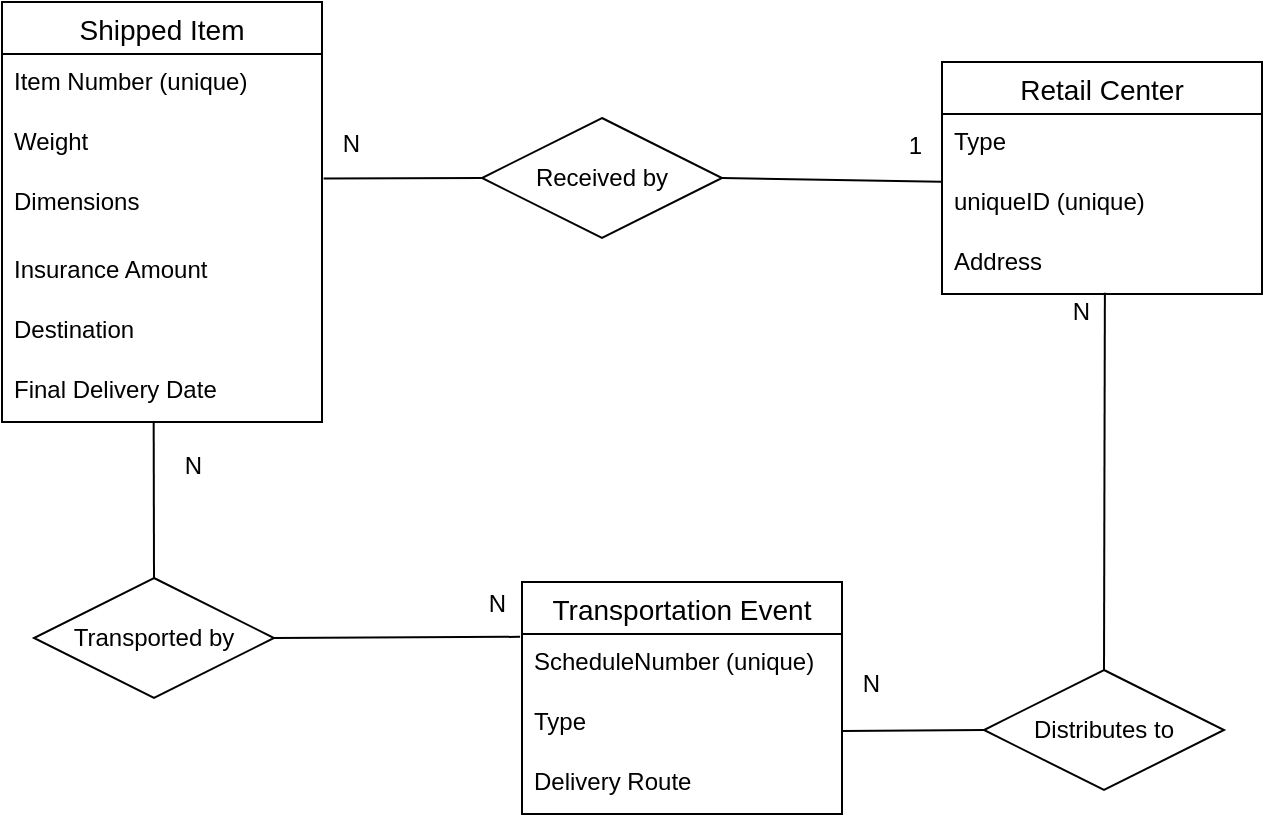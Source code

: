 <mxfile version="13.8.1" type="github">
  <diagram id="R2lEEEUBdFMjLlhIrx00" name="Page-1">
    <mxGraphModel dx="1790" dy="876" grid="1" gridSize="10" guides="1" tooltips="1" connect="1" arrows="1" fold="1" page="1" pageScale="1" pageWidth="850" pageHeight="1100" math="0" shadow="0" extFonts="Permanent Marker^https://fonts.googleapis.com/css?family=Permanent+Marker">
      <root>
        <mxCell id="0" />
        <mxCell id="1" parent="0" />
        <mxCell id="7b9-g8wfYxbVWfNFS92Q-1" value="Shipped Item" style="swimlane;fontStyle=0;childLayout=stackLayout;horizontal=1;startSize=26;horizontalStack=0;resizeParent=1;resizeParentMax=0;resizeLast=0;collapsible=1;marginBottom=0;align=center;fontSize=14;" parent="1" vertex="1">
          <mxGeometry x="160" y="110" width="160" height="210" as="geometry">
            <mxRectangle x="160" y="110" width="110" height="26" as="alternateBounds" />
          </mxGeometry>
        </mxCell>
        <mxCell id="7b9-g8wfYxbVWfNFS92Q-2" value="Item Number (unique)" style="text;strokeColor=none;fillColor=none;spacingLeft=4;spacingRight=4;overflow=hidden;rotatable=0;points=[[0,0.5],[1,0.5]];portConstraint=eastwest;fontSize=12;" parent="7b9-g8wfYxbVWfNFS92Q-1" vertex="1">
          <mxGeometry y="26" width="160" height="30" as="geometry" />
        </mxCell>
        <mxCell id="7b9-g8wfYxbVWfNFS92Q-3" value="Weight" style="text;strokeColor=none;fillColor=none;spacingLeft=4;spacingRight=4;overflow=hidden;rotatable=0;points=[[0,0.5],[1,0.5]];portConstraint=eastwest;fontSize=12;" parent="7b9-g8wfYxbVWfNFS92Q-1" vertex="1">
          <mxGeometry y="56" width="160" height="30" as="geometry" />
        </mxCell>
        <mxCell id="7b9-g8wfYxbVWfNFS92Q-13" value="Dimensions" style="text;strokeColor=none;fillColor=none;spacingLeft=4;spacingRight=4;overflow=hidden;rotatable=0;points=[[0,0.5],[1,0.5]];portConstraint=eastwest;fontSize=12;" parent="7b9-g8wfYxbVWfNFS92Q-1" vertex="1">
          <mxGeometry y="86" width="160" height="34" as="geometry" />
        </mxCell>
        <mxCell id="7b9-g8wfYxbVWfNFS92Q-4" value="Insurance Amount" style="text;strokeColor=none;fillColor=none;spacingLeft=4;spacingRight=4;overflow=hidden;rotatable=0;points=[[0,0.5],[1,0.5]];portConstraint=eastwest;fontSize=12;" parent="7b9-g8wfYxbVWfNFS92Q-1" vertex="1">
          <mxGeometry y="120" width="160" height="30" as="geometry" />
        </mxCell>
        <mxCell id="7b9-g8wfYxbVWfNFS92Q-15" value="Destination" style="text;strokeColor=none;fillColor=none;spacingLeft=4;spacingRight=4;overflow=hidden;rotatable=0;points=[[0,0.5],[1,0.5]];portConstraint=eastwest;fontSize=12;" parent="7b9-g8wfYxbVWfNFS92Q-1" vertex="1">
          <mxGeometry y="150" width="160" height="30" as="geometry" />
        </mxCell>
        <mxCell id="7b9-g8wfYxbVWfNFS92Q-16" value="Final Delivery Date" style="text;strokeColor=none;fillColor=none;spacingLeft=4;spacingRight=4;overflow=hidden;rotatable=0;points=[[0,0.5],[1,0.5]];portConstraint=eastwest;fontSize=12;" parent="7b9-g8wfYxbVWfNFS92Q-1" vertex="1">
          <mxGeometry y="180" width="160" height="30" as="geometry" />
        </mxCell>
        <mxCell id="7b9-g8wfYxbVWfNFS92Q-5" value="Retail Center" style="swimlane;fontStyle=0;childLayout=stackLayout;horizontal=1;startSize=26;horizontalStack=0;resizeParent=1;resizeParentMax=0;resizeLast=0;collapsible=1;marginBottom=0;align=center;fontSize=14;" parent="1" vertex="1">
          <mxGeometry x="630" y="140" width="160" height="116" as="geometry" />
        </mxCell>
        <mxCell id="7b9-g8wfYxbVWfNFS92Q-6" value="Type" style="text;strokeColor=none;fillColor=none;spacingLeft=4;spacingRight=4;overflow=hidden;rotatable=0;points=[[0,0.5],[1,0.5]];portConstraint=eastwest;fontSize=12;" parent="7b9-g8wfYxbVWfNFS92Q-5" vertex="1">
          <mxGeometry y="26" width="160" height="30" as="geometry" />
        </mxCell>
        <mxCell id="7b9-g8wfYxbVWfNFS92Q-7" value="uniqueID (unique)" style="text;strokeColor=none;fillColor=none;spacingLeft=4;spacingRight=4;overflow=hidden;rotatable=0;points=[[0,0.5],[1,0.5]];portConstraint=eastwest;fontSize=12;" parent="7b9-g8wfYxbVWfNFS92Q-5" vertex="1">
          <mxGeometry y="56" width="160" height="30" as="geometry" />
        </mxCell>
        <mxCell id="7b9-g8wfYxbVWfNFS92Q-8" value="Address" style="text;strokeColor=none;fillColor=none;spacingLeft=4;spacingRight=4;overflow=hidden;rotatable=0;points=[[0,0.5],[1,0.5]];portConstraint=eastwest;fontSize=12;" parent="7b9-g8wfYxbVWfNFS92Q-5" vertex="1">
          <mxGeometry y="86" width="160" height="30" as="geometry" />
        </mxCell>
        <mxCell id="7b9-g8wfYxbVWfNFS92Q-17" value="Received by" style="shape=rhombus;perimeter=rhombusPerimeter;whiteSpace=wrap;html=1;align=center;" parent="1" vertex="1">
          <mxGeometry x="400" y="168" width="120" height="60" as="geometry" />
        </mxCell>
        <mxCell id="7b9-g8wfYxbVWfNFS92Q-18" value="" style="endArrow=none;html=1;rounded=0;exitX=0;exitY=0.5;exitDx=0;exitDy=0;entryX=1.005;entryY=0.068;entryDx=0;entryDy=0;entryPerimeter=0;" parent="1" source="7b9-g8wfYxbVWfNFS92Q-17" target="7b9-g8wfYxbVWfNFS92Q-13" edge="1">
          <mxGeometry relative="1" as="geometry">
            <mxPoint x="390" y="280" as="sourcePoint" />
            <mxPoint x="360" y="230" as="targetPoint" />
          </mxGeometry>
        </mxCell>
        <mxCell id="7b9-g8wfYxbVWfNFS92Q-19" value="1" style="resizable=0;html=1;align=right;verticalAlign=bottom;" parent="7b9-g8wfYxbVWfNFS92Q-18" connectable="0" vertex="1">
          <mxGeometry x="1" relative="1" as="geometry">
            <mxPoint x="299" y="-8.21" as="offset" />
          </mxGeometry>
        </mxCell>
        <mxCell id="7b9-g8wfYxbVWfNFS92Q-20" value="" style="endArrow=none;html=1;rounded=0;exitX=1;exitY=0.5;exitDx=0;exitDy=0;entryX=-0.002;entryY=0.13;entryDx=0;entryDy=0;entryPerimeter=0;" parent="1" source="7b9-g8wfYxbVWfNFS92Q-17" target="7b9-g8wfYxbVWfNFS92Q-7" edge="1">
          <mxGeometry relative="1" as="geometry">
            <mxPoint x="410" y="208" as="sourcePoint" />
            <mxPoint x="600" y="240" as="targetPoint" />
          </mxGeometry>
        </mxCell>
        <mxCell id="7b9-g8wfYxbVWfNFS92Q-21" value="N" style="resizable=0;html=1;align=right;verticalAlign=bottom;" parent="7b9-g8wfYxbVWfNFS92Q-20" connectable="0" vertex="1">
          <mxGeometry x="1" relative="1" as="geometry">
            <mxPoint x="-289.98" y="-9.91" as="offset" />
          </mxGeometry>
        </mxCell>
        <mxCell id="7b9-g8wfYxbVWfNFS92Q-9" value="Transportation Event" style="swimlane;fontStyle=0;childLayout=stackLayout;horizontal=1;startSize=26;horizontalStack=0;resizeParent=1;resizeParentMax=0;resizeLast=0;collapsible=1;marginBottom=0;align=center;fontSize=14;" parent="1" vertex="1">
          <mxGeometry x="420" y="400" width="160" height="116" as="geometry" />
        </mxCell>
        <mxCell id="7b9-g8wfYxbVWfNFS92Q-10" value="ScheduleNumber (unique)" style="text;strokeColor=none;fillColor=none;spacingLeft=4;spacingRight=4;overflow=hidden;rotatable=0;points=[[0,0.5],[1,0.5]];portConstraint=eastwest;fontSize=12;" parent="7b9-g8wfYxbVWfNFS92Q-9" vertex="1">
          <mxGeometry y="26" width="160" height="30" as="geometry" />
        </mxCell>
        <mxCell id="7b9-g8wfYxbVWfNFS92Q-11" value="Type" style="text;strokeColor=none;fillColor=none;spacingLeft=4;spacingRight=4;overflow=hidden;rotatable=0;points=[[0,0.5],[1,0.5]];portConstraint=eastwest;fontSize=12;" parent="7b9-g8wfYxbVWfNFS92Q-9" vertex="1">
          <mxGeometry y="56" width="160" height="30" as="geometry" />
        </mxCell>
        <mxCell id="7b9-g8wfYxbVWfNFS92Q-12" value="Delivery Route" style="text;strokeColor=none;fillColor=none;spacingLeft=4;spacingRight=4;overflow=hidden;rotatable=0;points=[[0,0.5],[1,0.5]];portConstraint=eastwest;fontSize=12;" parent="7b9-g8wfYxbVWfNFS92Q-9" vertex="1">
          <mxGeometry y="86" width="160" height="30" as="geometry" />
        </mxCell>
        <mxCell id="7b9-g8wfYxbVWfNFS92Q-22" value="Transported by" style="shape=rhombus;perimeter=rhombusPerimeter;whiteSpace=wrap;html=1;align=center;" parent="1" vertex="1">
          <mxGeometry x="176" y="398" width="120" height="60" as="geometry" />
        </mxCell>
        <mxCell id="7b9-g8wfYxbVWfNFS92Q-23" value="" style="endArrow=none;html=1;rounded=0;exitX=1;exitY=0.5;exitDx=0;exitDy=0;entryX=-0.006;entryY=0.047;entryDx=0;entryDy=0;entryPerimeter=0;" parent="1" source="7b9-g8wfYxbVWfNFS92Q-22" target="7b9-g8wfYxbVWfNFS92Q-10" edge="1">
          <mxGeometry relative="1" as="geometry">
            <mxPoint x="460" y="280" as="sourcePoint" />
            <mxPoint x="569.68" y="281.9" as="targetPoint" />
          </mxGeometry>
        </mxCell>
        <mxCell id="7b9-g8wfYxbVWfNFS92Q-24" value="N" style="resizable=0;html=1;align=right;verticalAlign=bottom;" parent="7b9-g8wfYxbVWfNFS92Q-23" connectable="0" vertex="1">
          <mxGeometry x="1" relative="1" as="geometry">
            <mxPoint x="-6.99" y="-8.21" as="offset" />
          </mxGeometry>
        </mxCell>
        <mxCell id="7b9-g8wfYxbVWfNFS92Q-25" value="" style="endArrow=none;html=1;rounded=0;exitX=0.5;exitY=0;exitDx=0;exitDy=0;entryX=0.474;entryY=0.993;entryDx=0;entryDy=0;entryPerimeter=0;" parent="1" source="7b9-g8wfYxbVWfNFS92Q-22" target="7b9-g8wfYxbVWfNFS92Q-16" edge="1">
          <mxGeometry relative="1" as="geometry">
            <mxPoint x="470" y="290" as="sourcePoint" />
            <mxPoint x="579.68" y="291.9" as="targetPoint" />
          </mxGeometry>
        </mxCell>
        <mxCell id="7b9-g8wfYxbVWfNFS92Q-26" value="N" style="resizable=0;html=1;align=right;verticalAlign=bottom;" parent="7b9-g8wfYxbVWfNFS92Q-25" connectable="0" vertex="1">
          <mxGeometry x="1" relative="1" as="geometry">
            <mxPoint x="24.16" y="30.04" as="offset" />
          </mxGeometry>
        </mxCell>
        <mxCell id="7b9-g8wfYxbVWfNFS92Q-27" value="Distributes to" style="shape=rhombus;perimeter=rhombusPerimeter;whiteSpace=wrap;html=1;align=center;" parent="1" vertex="1">
          <mxGeometry x="651" y="444" width="120" height="60" as="geometry" />
        </mxCell>
        <mxCell id="7b9-g8wfYxbVWfNFS92Q-28" value="" style="endArrow=none;html=1;rounded=0;exitX=0.5;exitY=0;exitDx=0;exitDy=0;entryX=0.509;entryY=0.98;entryDx=0;entryDy=0;entryPerimeter=0;" parent="1" source="7b9-g8wfYxbVWfNFS92Q-27" target="7b9-g8wfYxbVWfNFS92Q-8" edge="1">
          <mxGeometry relative="1" as="geometry">
            <mxPoint x="640" y="292.59" as="sourcePoint" />
            <mxPoint x="729.04" y="290" as="targetPoint" />
          </mxGeometry>
        </mxCell>
        <mxCell id="7b9-g8wfYxbVWfNFS92Q-29" value="N" style="resizable=0;html=1;align=right;verticalAlign=bottom;" parent="7b9-g8wfYxbVWfNFS92Q-28" connectable="0" vertex="1">
          <mxGeometry x="1" relative="1" as="geometry">
            <mxPoint x="-6.99" y="17.9" as="offset" />
          </mxGeometry>
        </mxCell>
        <mxCell id="7b9-g8wfYxbVWfNFS92Q-30" value="" style="endArrow=none;html=1;rounded=0;entryX=1;entryY=0.95;entryDx=0;entryDy=0;entryPerimeter=0;exitX=0;exitY=0.5;exitDx=0;exitDy=0;" parent="1" source="7b9-g8wfYxbVWfNFS92Q-27" edge="1">
          <mxGeometry relative="1" as="geometry">
            <mxPoint x="670" y="430" as="sourcePoint" />
            <mxPoint x="580" y="474.5" as="targetPoint" />
          </mxGeometry>
        </mxCell>
        <mxCell id="7b9-g8wfYxbVWfNFS92Q-31" value="N" style="resizable=0;html=1;align=right;verticalAlign=bottom;" parent="7b9-g8wfYxbVWfNFS92Q-30" connectable="0" vertex="1">
          <mxGeometry x="1" relative="1" as="geometry">
            <mxPoint x="19.91" y="-14.5" as="offset" />
          </mxGeometry>
        </mxCell>
      </root>
    </mxGraphModel>
  </diagram>
</mxfile>
